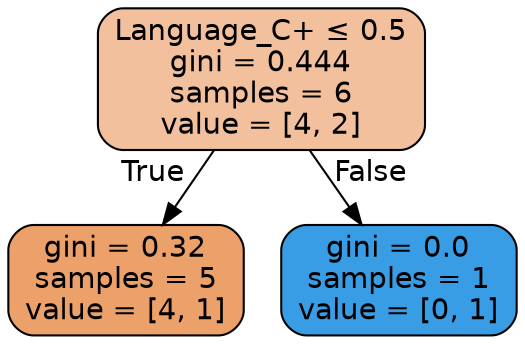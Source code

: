 digraph Tree {
node [shape=box, style="filled, rounded", color="black", fontname=helvetica] ;
edge [fontname=helvetica] ;
0 [label=<Language_C+ &le; 0.5<br/>gini = 0.444<br/>samples = 6<br/>value = [4, 2]>, fillcolor="#f2c09c"] ;
1 [label=<gini = 0.32<br/>samples = 5<br/>value = [4, 1]>, fillcolor="#eca06a"] ;
0 -> 1 [labeldistance=2.5, labelangle=45, headlabel="True"] ;
2 [label=<gini = 0.0<br/>samples = 1<br/>value = [0, 1]>, fillcolor="#399de5"] ;
0 -> 2 [labeldistance=2.5, labelangle=-45, headlabel="False"] ;
}
